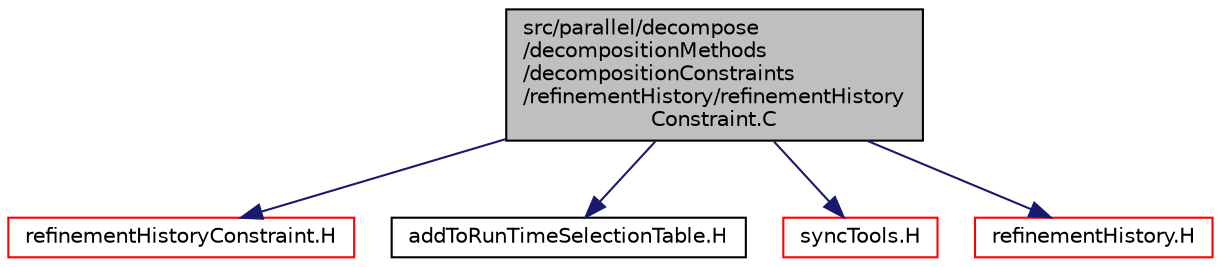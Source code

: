 digraph "src/parallel/decompose/decompositionMethods/decompositionConstraints/refinementHistory/refinementHistoryConstraint.C"
{
  bgcolor="transparent";
  edge [fontname="Helvetica",fontsize="10",labelfontname="Helvetica",labelfontsize="10"];
  node [fontname="Helvetica",fontsize="10",shape=record];
  Node1 [label="src/parallel/decompose\l/decompositionMethods\l/decompositionConstraints\l/refinementHistory/refinementHistory\lConstraint.C",height=0.2,width=0.4,color="black", fillcolor="grey75", style="filled", fontcolor="black"];
  Node1 -> Node2 [color="midnightblue",fontsize="10",style="solid",fontname="Helvetica"];
  Node2 [label="refinementHistoryConstraint.H",height=0.2,width=0.4,color="red",URL="$a09444.html"];
  Node1 -> Node3 [color="midnightblue",fontsize="10",style="solid",fontname="Helvetica"];
  Node3 [label="addToRunTimeSelectionTable.H",height=0.2,width=0.4,color="black",URL="$a08150.html",tooltip="Macros for easy insertion into run-time selection tables. "];
  Node1 -> Node4 [color="midnightblue",fontsize="10",style="solid",fontname="Helvetica"];
  Node4 [label="syncTools.H",height=0.2,width=0.4,color="red",URL="$a08997.html"];
  Node1 -> Node5 [color="midnightblue",fontsize="10",style="solid",fontname="Helvetica"];
  Node5 [label="refinementHistory.H",height=0.2,width=0.4,color="red",URL="$a05009.html"];
}
